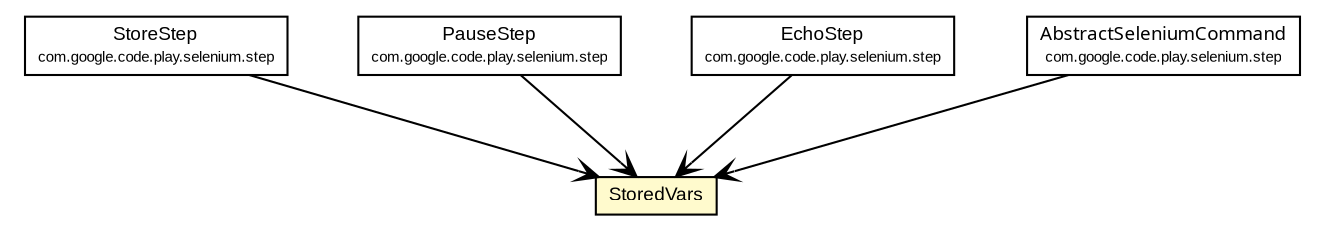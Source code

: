 #!/usr/local/bin/dot
#
# Class diagram 
# Generated by UmlGraph version 4.6 (http://www.spinellis.gr/sw/umlgraph)
#

digraph G {
	edge [fontname="arial",fontsize=10,labelfontname="arial",labelfontsize=10];
	node [fontname="arial",fontsize=10,shape=plaintext];
	// com.google.code.play.selenium.StoredVars
	c308 [label=<<table border="0" cellborder="1" cellspacing="0" cellpadding="2" port="p" bgcolor="lemonChiffon" href="./StoredVars.html">
		<tr><td><table border="0" cellspacing="0" cellpadding="1">
			<tr><td> StoredVars </td></tr>
		</table></td></tr>
		</table>>, fontname="arial", fontcolor="black", fontsize=9.0];
	// com.google.code.play.selenium.step.StoreStep
	c324 [label=<<table border="0" cellborder="1" cellspacing="0" cellpadding="2" port="p" href="./step/StoreStep.html">
		<tr><td><table border="0" cellspacing="0" cellpadding="1">
			<tr><td> StoreStep </td></tr>
			<tr><td><font point-size="7.0"> com.google.code.play.selenium.step </font></td></tr>
		</table></td></tr>
		</table>>, fontname="arial", fontcolor="black", fontsize=9.0];
	// com.google.code.play.selenium.step.PauseStep
	c325 [label=<<table border="0" cellborder="1" cellspacing="0" cellpadding="2" port="p" href="./step/PauseStep.html">
		<tr><td><table border="0" cellspacing="0" cellpadding="1">
			<tr><td> PauseStep </td></tr>
			<tr><td><font point-size="7.0"> com.google.code.play.selenium.step </font></td></tr>
		</table></td></tr>
		</table>>, fontname="arial", fontcolor="black", fontsize=9.0];
	// com.google.code.play.selenium.step.EchoStep
	c328 [label=<<table border="0" cellborder="1" cellspacing="0" cellpadding="2" port="p" href="./step/EchoStep.html">
		<tr><td><table border="0" cellspacing="0" cellpadding="1">
			<tr><td> EchoStep </td></tr>
			<tr><td><font point-size="7.0"> com.google.code.play.selenium.step </font></td></tr>
		</table></td></tr>
		</table>>, fontname="arial", fontcolor="black", fontsize=9.0];
	// com.google.code.play.selenium.step.AbstractSeleniumCommand
	c338 [label=<<table border="0" cellborder="1" cellspacing="0" cellpadding="2" port="p" href="./step/AbstractSeleniumCommand.html">
		<tr><td><table border="0" cellspacing="0" cellpadding="1">
			<tr><td><font face="ariali"> AbstractSeleniumCommand </font></td></tr>
			<tr><td><font point-size="7.0"> com.google.code.play.selenium.step </font></td></tr>
		</table></td></tr>
		</table>>, fontname="arial", fontcolor="black", fontsize=9.0];
	// com.google.code.play.selenium.step.StoreStep NAVASSOC com.google.code.play.selenium.StoredVars
	c324:p -> c308:p [taillabel="", label="", headlabel="", fontname="arial", fontcolor="black", fontsize=10.0, color="black", arrowhead=open];
	// com.google.code.play.selenium.step.PauseStep NAVASSOC com.google.code.play.selenium.StoredVars
	c325:p -> c308:p [taillabel="", label="", headlabel="", fontname="arial", fontcolor="black", fontsize=10.0, color="black", arrowhead=open];
	// com.google.code.play.selenium.step.EchoStep NAVASSOC com.google.code.play.selenium.StoredVars
	c328:p -> c308:p [taillabel="", label="", headlabel="", fontname="arial", fontcolor="black", fontsize=10.0, color="black", arrowhead=open];
	// com.google.code.play.selenium.step.AbstractSeleniumCommand NAVASSOC com.google.code.play.selenium.StoredVars
	c338:p -> c308:p [taillabel="", label="", headlabel="", fontname="arial", fontcolor="black", fontsize=10.0, color="black", arrowhead=open];
}

